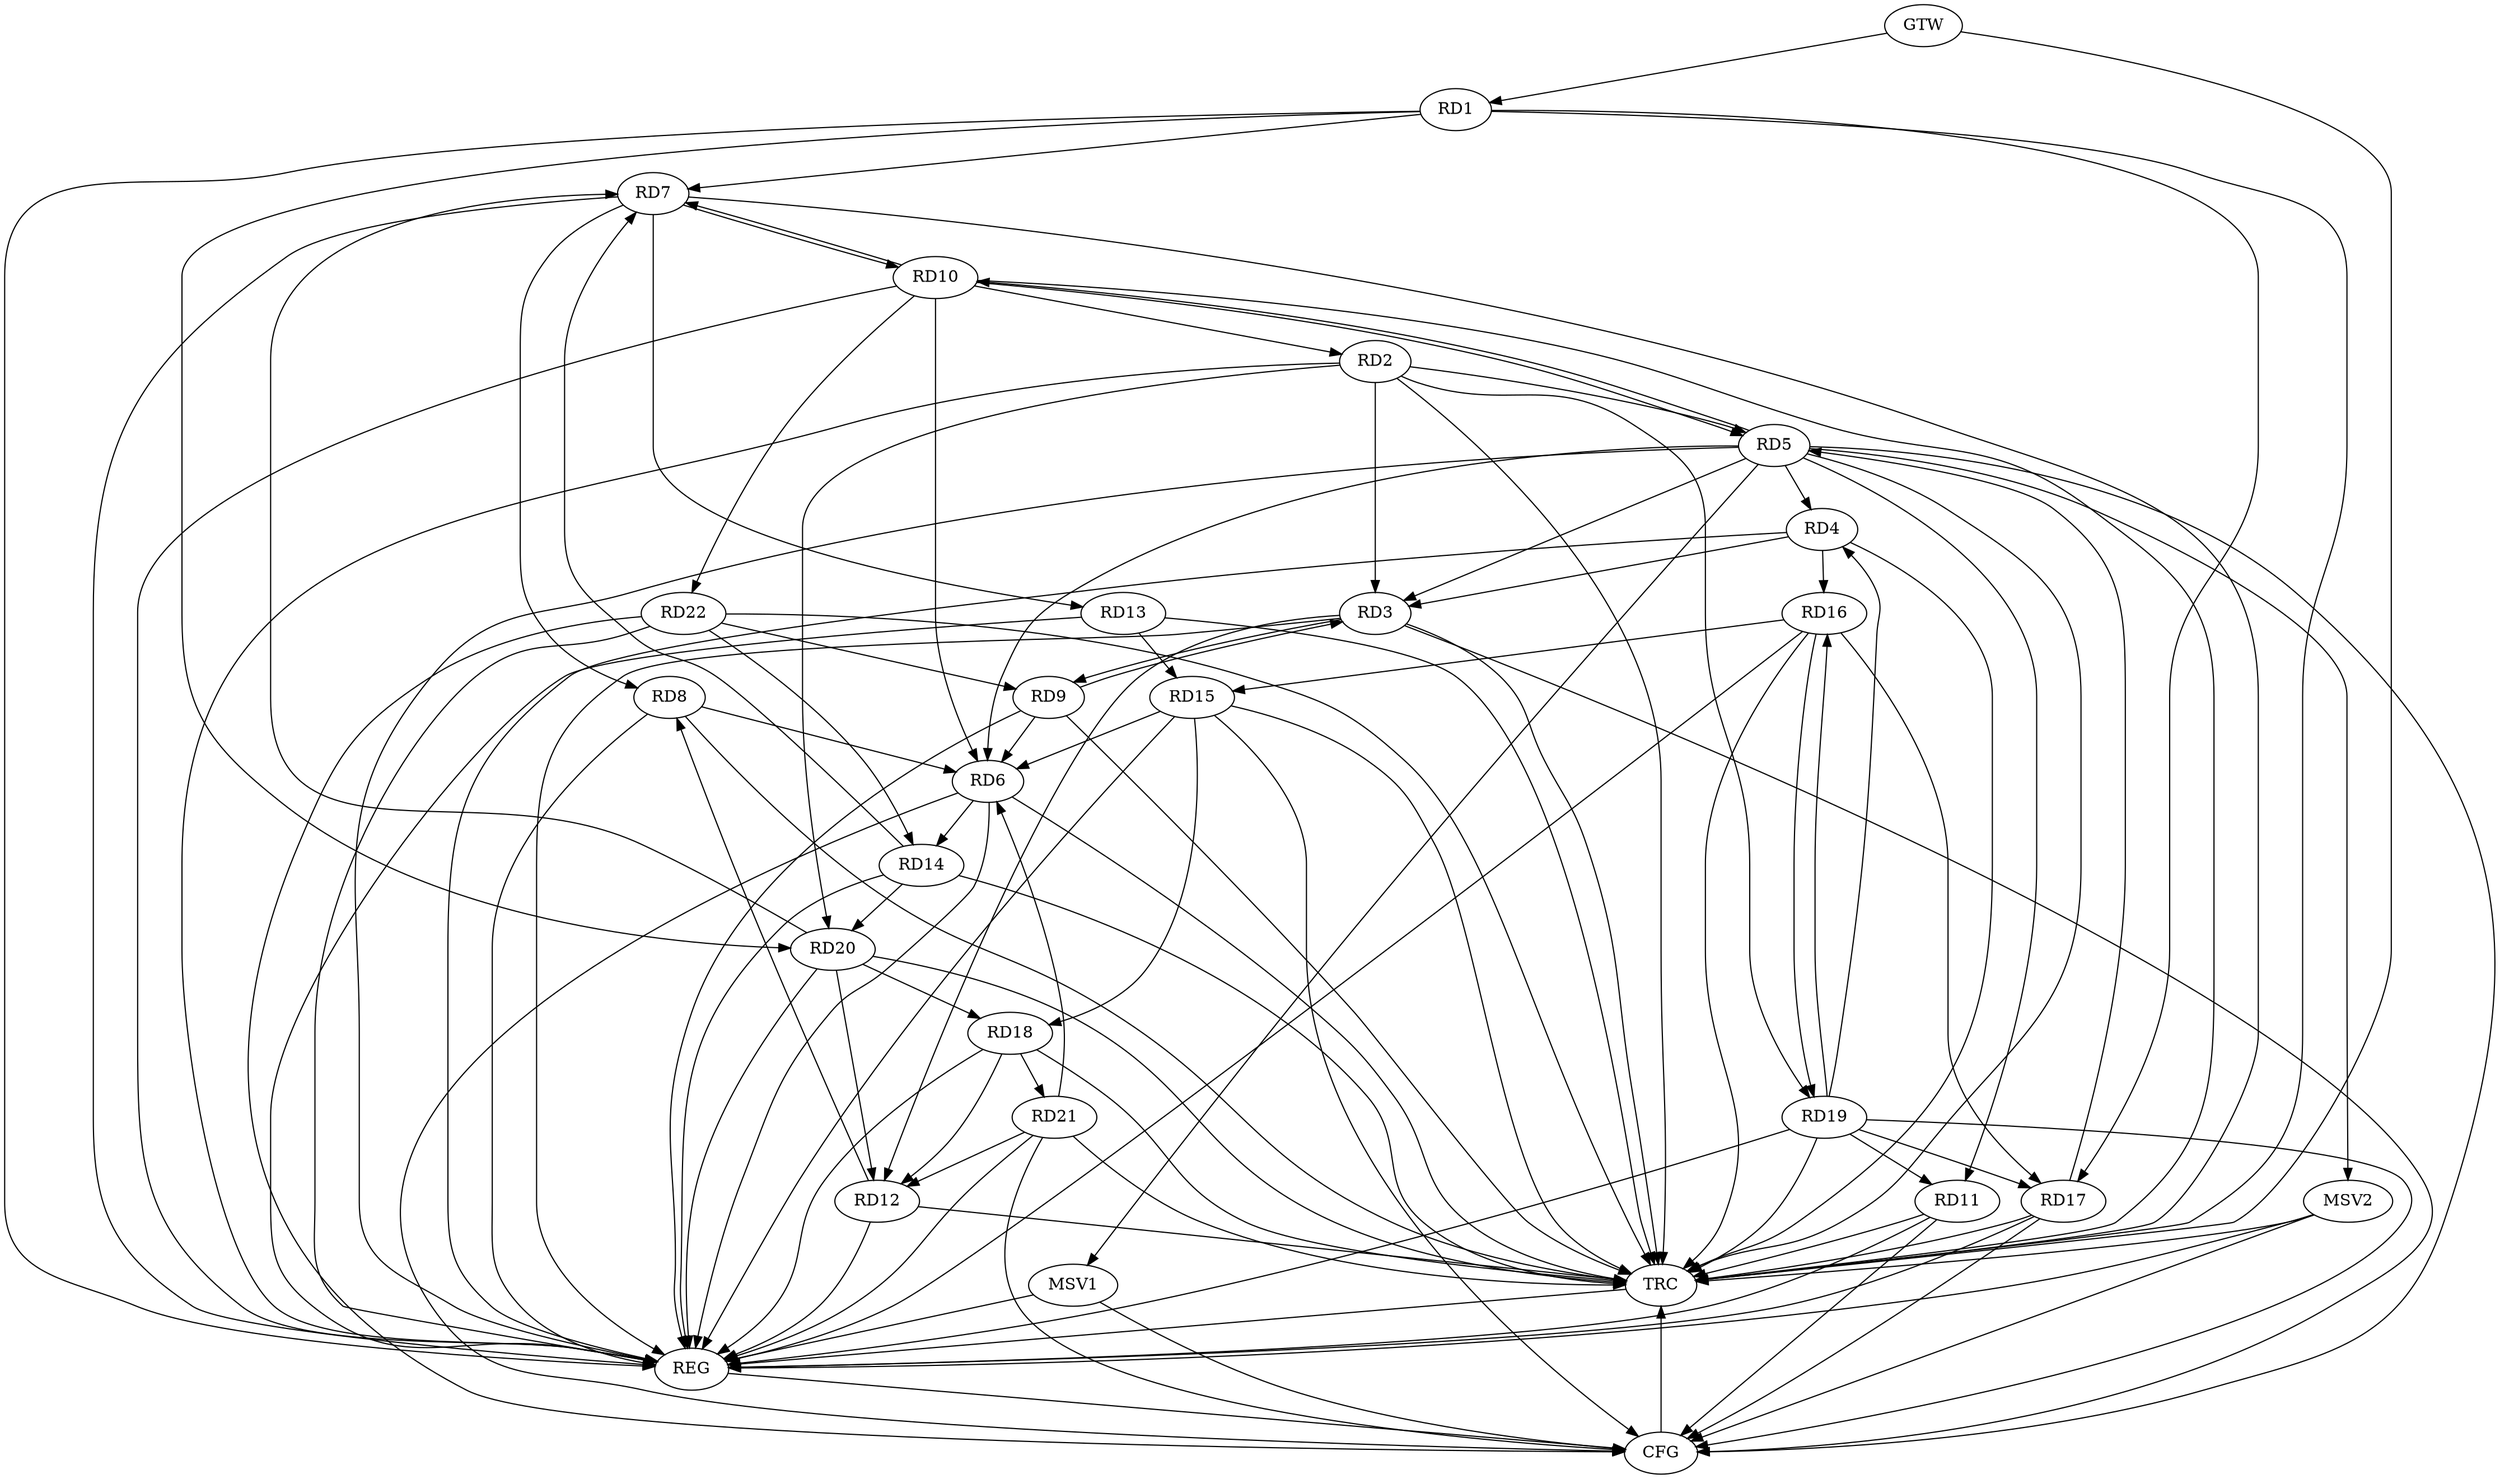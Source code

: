strict digraph G {
  RD1 [ label="RD1" ];
  RD2 [ label="RD2" ];
  RD3 [ label="RD3" ];
  RD4 [ label="RD4" ];
  RD5 [ label="RD5" ];
  RD6 [ label="RD6" ];
  RD7 [ label="RD7" ];
  RD8 [ label="RD8" ];
  RD9 [ label="RD9" ];
  RD10 [ label="RD10" ];
  RD11 [ label="RD11" ];
  RD12 [ label="RD12" ];
  RD13 [ label="RD13" ];
  RD14 [ label="RD14" ];
  RD15 [ label="RD15" ];
  RD16 [ label="RD16" ];
  RD17 [ label="RD17" ];
  RD18 [ label="RD18" ];
  RD19 [ label="RD19" ];
  RD20 [ label="RD20" ];
  RD21 [ label="RD21" ];
  RD22 [ label="RD22" ];
  GTW [ label="GTW" ];
  REG [ label="REG" ];
  CFG [ label="CFG" ];
  TRC [ label="TRC" ];
  MSV1 [ label="MSV1" ];
  MSV2 [ label="MSV2" ];
  RD1 -> RD7;
  RD1 -> RD17;
  RD1 -> RD20;
  RD2 -> RD3;
  RD2 -> RD5;
  RD10 -> RD2;
  RD2 -> RD19;
  RD2 -> RD20;
  RD4 -> RD3;
  RD5 -> RD3;
  RD3 -> RD9;
  RD9 -> RD3;
  RD3 -> RD12;
  RD5 -> RD4;
  RD4 -> RD16;
  RD19 -> RD4;
  RD5 -> RD6;
  RD5 -> RD10;
  RD10 -> RD5;
  RD5 -> RD11;
  RD17 -> RD5;
  RD8 -> RD6;
  RD9 -> RD6;
  RD10 -> RD6;
  RD6 -> RD14;
  RD15 -> RD6;
  RD21 -> RD6;
  RD7 -> RD8;
  RD7 -> RD10;
  RD10 -> RD7;
  RD7 -> RD13;
  RD14 -> RD7;
  RD20 -> RD7;
  RD12 -> RD8;
  RD22 -> RD9;
  RD10 -> RD22;
  RD19 -> RD11;
  RD18 -> RD12;
  RD20 -> RD12;
  RD21 -> RD12;
  RD13 -> RD15;
  RD14 -> RD20;
  RD22 -> RD14;
  RD16 -> RD15;
  RD15 -> RD18;
  RD16 -> RD17;
  RD16 -> RD19;
  RD19 -> RD16;
  RD19 -> RD17;
  RD20 -> RD18;
  RD18 -> RD21;
  GTW -> RD1;
  RD1 -> REG;
  RD2 -> REG;
  RD3 -> REG;
  RD4 -> REG;
  RD5 -> REG;
  RD6 -> REG;
  RD7 -> REG;
  RD8 -> REG;
  RD9 -> REG;
  RD10 -> REG;
  RD11 -> REG;
  RD12 -> REG;
  RD13 -> REG;
  RD14 -> REG;
  RD15 -> REG;
  RD16 -> REG;
  RD17 -> REG;
  RD18 -> REG;
  RD19 -> REG;
  RD20 -> REG;
  RD21 -> REG;
  RD22 -> REG;
  RD15 -> CFG;
  RD17 -> CFG;
  RD11 -> CFG;
  RD19 -> CFG;
  RD21 -> CFG;
  RD6 -> CFG;
  RD22 -> CFG;
  RD5 -> CFG;
  RD3 -> CFG;
  REG -> CFG;
  RD1 -> TRC;
  RD2 -> TRC;
  RD3 -> TRC;
  RD4 -> TRC;
  RD5 -> TRC;
  RD6 -> TRC;
  RD7 -> TRC;
  RD8 -> TRC;
  RD9 -> TRC;
  RD10 -> TRC;
  RD11 -> TRC;
  RD12 -> TRC;
  RD13 -> TRC;
  RD14 -> TRC;
  RD15 -> TRC;
  RD16 -> TRC;
  RD17 -> TRC;
  RD18 -> TRC;
  RD19 -> TRC;
  RD20 -> TRC;
  RD21 -> TRC;
  RD22 -> TRC;
  GTW -> TRC;
  CFG -> TRC;
  TRC -> REG;
  RD5 -> MSV1;
  MSV1 -> REG;
  MSV1 -> CFG;
  RD5 -> MSV2;
  MSV2 -> REG;
  MSV2 -> TRC;
  MSV2 -> CFG;
}
